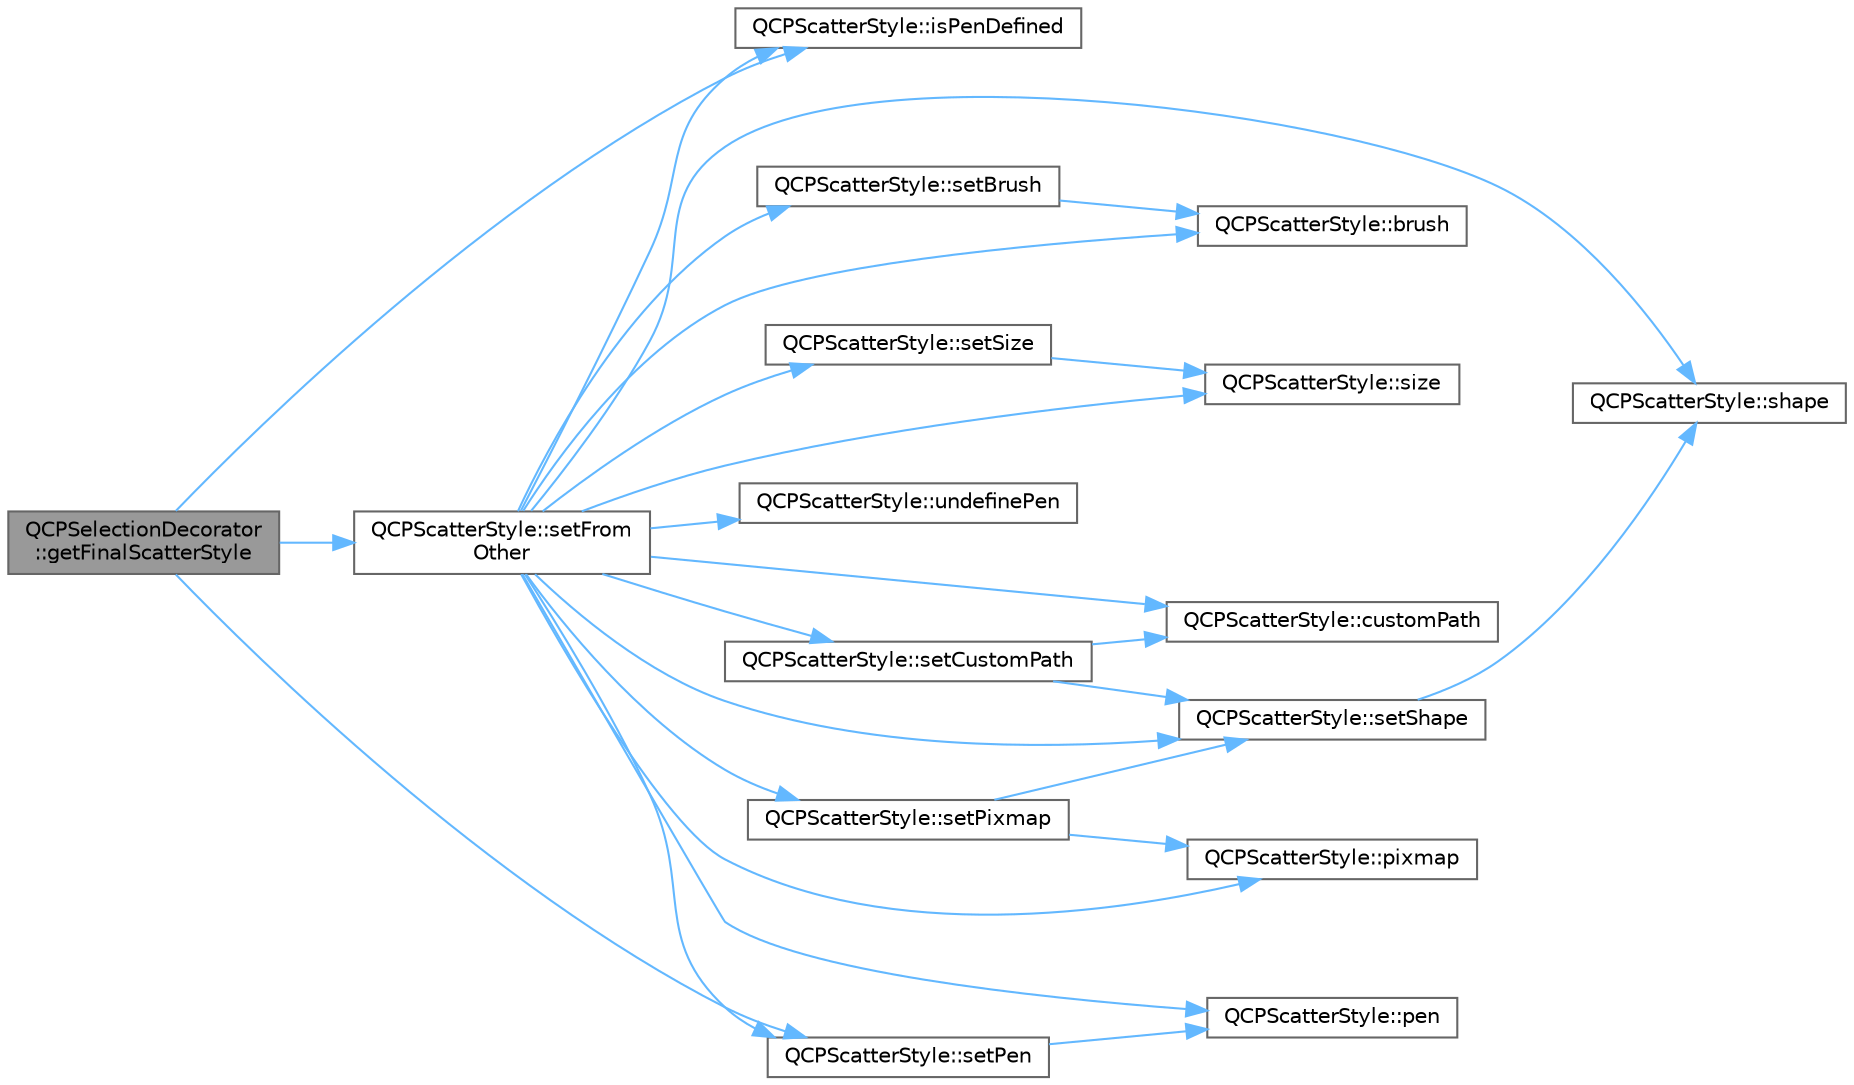 digraph "QCPSelectionDecorator::getFinalScatterStyle"
{
 // LATEX_PDF_SIZE
  bgcolor="transparent";
  edge [fontname=Helvetica,fontsize=10,labelfontname=Helvetica,labelfontsize=10];
  node [fontname=Helvetica,fontsize=10,shape=box,height=0.2,width=0.4];
  rankdir="LR";
  Node1 [label="QCPSelectionDecorator\l::getFinalScatterStyle",height=0.2,width=0.4,color="gray40", fillcolor="grey60", style="filled", fontcolor="black",tooltip=" "];
  Node1 -> Node2 [color="steelblue1",style="solid"];
  Node2 [label="QCPScatterStyle::isPenDefined",height=0.2,width=0.4,color="grey40", fillcolor="white", style="filled",URL="$class_q_c_p_scatter_style.html#a47077eb6450fe9a788f833e4ec1b1d5a",tooltip=" "];
  Node1 -> Node3 [color="steelblue1",style="solid"];
  Node3 [label="QCPScatterStyle::setFrom\lOther",height=0.2,width=0.4,color="grey40", fillcolor="white", style="filled",URL="$class_q_c_p_scatter_style.html#a7d59ba8864914f765817841089e436f1",tooltip=" "];
  Node3 -> Node4 [color="steelblue1",style="solid"];
  Node4 [label="QCPScatterStyle::brush",height=0.2,width=0.4,color="grey40", fillcolor="white", style="filled",URL="$class_q_c_p_scatter_style.html#adc4f66aed84f1d7a3a5aabf4f48f31a6",tooltip=" "];
  Node3 -> Node5 [color="steelblue1",style="solid"];
  Node5 [label="QCPScatterStyle::customPath",height=0.2,width=0.4,color="grey40", fillcolor="white", style="filled",URL="$class_q_c_p_scatter_style.html#aef1fac84c9830fd97f2a8568e605e372",tooltip=" "];
  Node3 -> Node2 [color="steelblue1",style="solid"];
  Node3 -> Node6 [color="steelblue1",style="solid"];
  Node6 [label="QCPScatterStyle::pen",height=0.2,width=0.4,color="grey40", fillcolor="white", style="filled",URL="$class_q_c_p_scatter_style.html#acdd6313d16e69d3810e9d1f48dd9e4bb",tooltip=" "];
  Node3 -> Node7 [color="steelblue1",style="solid"];
  Node7 [label="QCPScatterStyle::pixmap",height=0.2,width=0.4,color="grey40", fillcolor="white", style="filled",URL="$class_q_c_p_scatter_style.html#a9b2d1a2ec0aac0c74f7582d14050e93a",tooltip=" "];
  Node3 -> Node8 [color="steelblue1",style="solid"];
  Node8 [label="QCPScatterStyle::setBrush",height=0.2,width=0.4,color="grey40", fillcolor="white", style="filled",URL="$class_q_c_p_scatter_style.html#a74d692aaeb8d4b36d6f7d510e44264b1",tooltip=" "];
  Node8 -> Node4 [color="steelblue1",style="solid"];
  Node3 -> Node9 [color="steelblue1",style="solid"];
  Node9 [label="QCPScatterStyle::setCustomPath",height=0.2,width=0.4,color="grey40", fillcolor="white", style="filled",URL="$class_q_c_p_scatter_style.html#a96a3e949f90b2afe5677ca9412a12a1e",tooltip=" "];
  Node9 -> Node5 [color="steelblue1",style="solid"];
  Node9 -> Node10 [color="steelblue1",style="solid"];
  Node10 [label="QCPScatterStyle::setShape",height=0.2,width=0.4,color="grey40", fillcolor="white", style="filled",URL="$class_q_c_p_scatter_style.html#a7c641c4d4c6d29cb705d3887cfce91c1",tooltip=" "];
  Node10 -> Node11 [color="steelblue1",style="solid"];
  Node11 [label="QCPScatterStyle::shape",height=0.2,width=0.4,color="grey40", fillcolor="white", style="filled",URL="$class_q_c_p_scatter_style.html#af04cad55bd7f58a96da4fc6bc46a0a1e",tooltip=" "];
  Node3 -> Node12 [color="steelblue1",style="solid"];
  Node12 [label="QCPScatterStyle::setPen",height=0.2,width=0.4,color="grey40", fillcolor="white", style="filled",URL="$class_q_c_p_scatter_style.html#a761f1f229cc0ca4703e1e2b89f6dd1ba",tooltip=" "];
  Node12 -> Node6 [color="steelblue1",style="solid"];
  Node3 -> Node13 [color="steelblue1",style="solid"];
  Node13 [label="QCPScatterStyle::setPixmap",height=0.2,width=0.4,color="grey40", fillcolor="white", style="filled",URL="$class_q_c_p_scatter_style.html#a5fb611d46acfac520d7b89a1c71d9246",tooltip=" "];
  Node13 -> Node7 [color="steelblue1",style="solid"];
  Node13 -> Node10 [color="steelblue1",style="solid"];
  Node3 -> Node10 [color="steelblue1",style="solid"];
  Node3 -> Node14 [color="steelblue1",style="solid"];
  Node14 [label="QCPScatterStyle::setSize",height=0.2,width=0.4,color="grey40", fillcolor="white", style="filled",URL="$class_q_c_p_scatter_style.html#aaefdd031052892c4136129db68596e0f",tooltip=" "];
  Node14 -> Node15 [color="steelblue1",style="solid"];
  Node15 [label="QCPScatterStyle::size",height=0.2,width=0.4,color="grey40", fillcolor="white", style="filled",URL="$class_q_c_p_scatter_style.html#a0e94526d9165d9f50e262102bdd71a47",tooltip=" "];
  Node3 -> Node11 [color="steelblue1",style="solid"];
  Node3 -> Node15 [color="steelblue1",style="solid"];
  Node3 -> Node16 [color="steelblue1",style="solid"];
  Node16 [label="QCPScatterStyle::undefinePen",height=0.2,width=0.4,color="grey40", fillcolor="white", style="filled",URL="$class_q_c_p_scatter_style.html#acabc2a8c83d650b946f50c3166b6c35e",tooltip=" "];
  Node1 -> Node12 [color="steelblue1",style="solid"];
}
